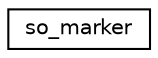 digraph "Graphical Class Hierarchy"
{
 // LATEX_PDF_SIZE
  edge [fontname="Helvetica",fontsize="10",labelfontname="Helvetica",labelfontsize="10"];
  node [fontname="Helvetica",fontsize="10",shape=record];
  rankdir="LR";
  Node0 [label="so_marker",height=0.2,width=0.4,color="black", fillcolor="white", style="filled",URL="$structso__marker.html",tooltip=" "];
}
